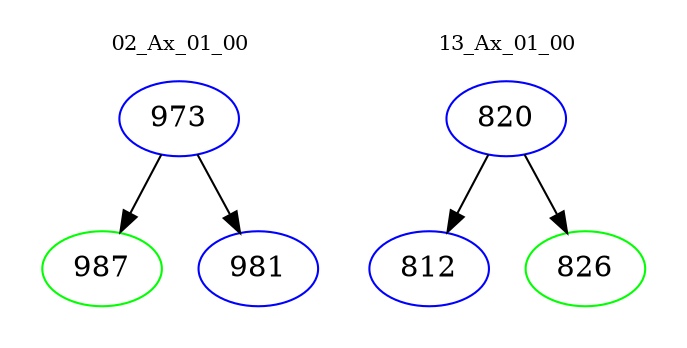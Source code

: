 digraph{
subgraph cluster_0 {
color = white
label = "02_Ax_01_00";
fontsize=10;
T0_973 [label="973", color="blue"]
T0_973 -> T0_987 [color="black"]
T0_987 [label="987", color="green"]
T0_973 -> T0_981 [color="black"]
T0_981 [label="981", color="blue"]
}
subgraph cluster_1 {
color = white
label = "13_Ax_01_00";
fontsize=10;
T1_820 [label="820", color="blue"]
T1_820 -> T1_812 [color="black"]
T1_812 [label="812", color="blue"]
T1_820 -> T1_826 [color="black"]
T1_826 [label="826", color="green"]
}
}
